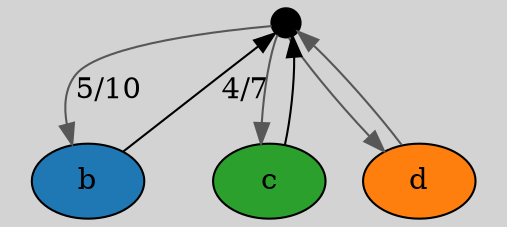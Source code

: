 digraph {
    graph [pad="0.212,0.055" bgcolor=lightgray]
    node [style=filled]
    1 [fillcolor="#000000" pos="0,0!" shape=circle width=0.2 label=""]
    b [fillcolor="#1f77b4" pos="0,1.5!"]
    c [fillcolor="#2ca02c" pos="2.5,2.5!"]
    d [fillcolor="#ff7f0e" pos="-1.1,0!"]
    1 -> b [label="5/10" penwidth=1 color="#575757"]
    1 -> c [color="#575757"]
    1 -> d [color="#575757"]
	d -> 1 [color="#575757"]
	b -> 1 [label="4/7"]
	c -> 1 []
  }